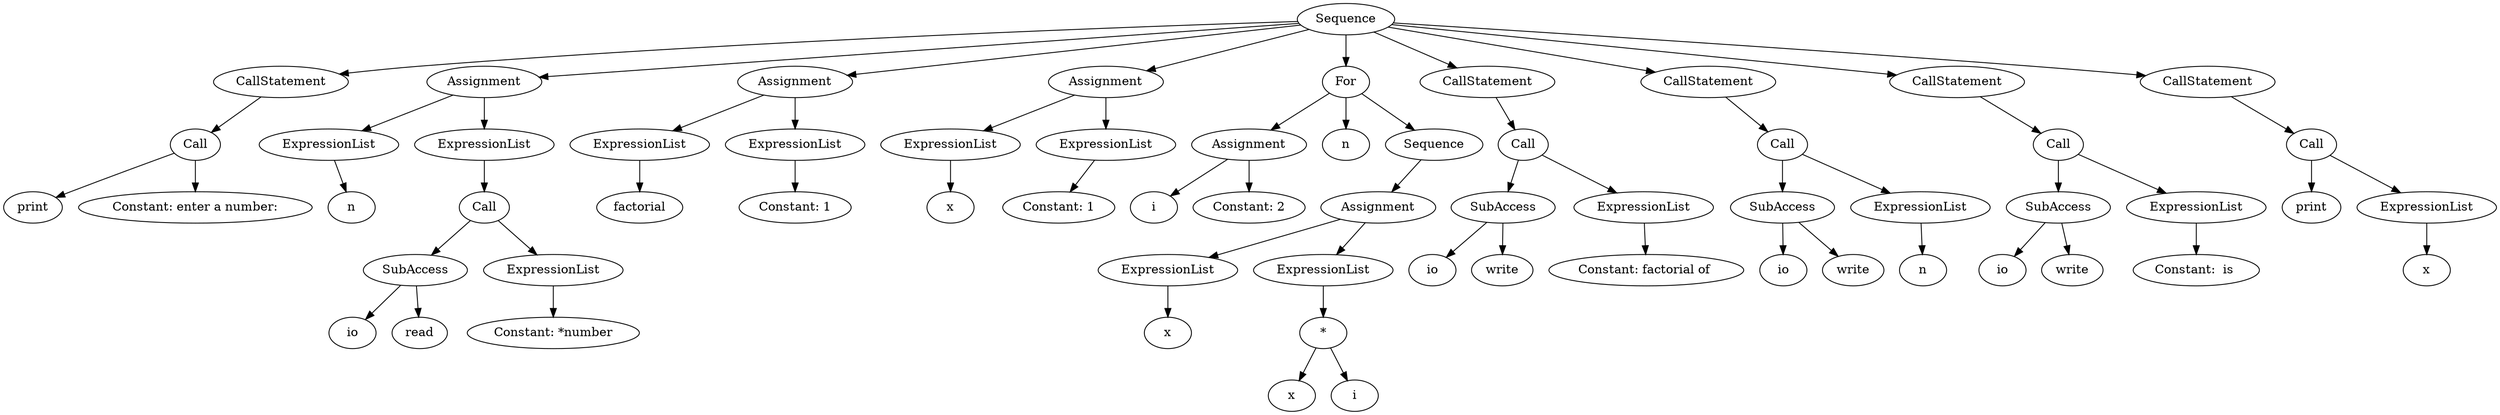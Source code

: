 digraph {
  0[label="Sequence"];
  1[label="CallStatement"];
  0 -> 1
  2[label="Call"];
  1 -> 2
  3[label="print"];
  2 -> 3
  4[label="Constant: enter a number:"];
  2 -> 4
  5[label="Assignment"];
  0 -> 5
  6[label="ExpressionList"];
  5 -> 6
  7[label="n"];
  6 -> 7
  8[label="ExpressionList"];
  5 -> 8
  9[label="Call"];
  8 -> 9
  10[label="SubAccess"];
  9 -> 10
  11[label="io"];
  10 -> 11
  12[label="read"];
  10 -> 12
  13[label="ExpressionList"];
  9 -> 13
  14[label="Constant: *number"];
  13 -> 14
  15[label="Assignment"];
  0 -> 15
  16[label="ExpressionList"];
  15 -> 16
  17[label="factorial"];
  16 -> 17
  18[label="ExpressionList"];
  15 -> 18
  19[label="Constant: 1"];
  18 -> 19
  20[label="Assignment"];
  0 -> 20
  21[label="ExpressionList"];
  20 -> 21
  22[label="x"];
  21 -> 22
  23[label="ExpressionList"];
  20 -> 23
  24[label="Constant: 1"];
  23 -> 24
  25[label="For"];
  0 -> 25
  26[label="Assignment"];
  25 -> 26
  27[label="i"];
  26 -> 27
  28[label="Constant: 2"];
  26 -> 28
  29[label="n"];
  25 -> 29
  30[label="Sequence"];
  25 -> 30
  31[label="Assignment"];
  30 -> 31
  32[label="ExpressionList"];
  31 -> 32
  33[label="x"];
  32 -> 33
  34[label="ExpressionList"];
  31 -> 34
  35[label="*"];
  34 -> 35
  36[label="x"];
  35 -> 36
  37[label="i"];
  35 -> 37
  38[label="CallStatement"];
  0 -> 38
  39[label="Call"];
  38 -> 39
  40[label="SubAccess"];
  39 -> 40
  41[label="io"];
  40 -> 41
  42[label="write"];
  40 -> 42
  43[label="ExpressionList"];
  39 -> 43
  44[label="Constant: factorial of "];
  43 -> 44
  45[label="CallStatement"];
  0 -> 45
  46[label="Call"];
  45 -> 46
  47[label="SubAccess"];
  46 -> 47
  48[label="io"];
  47 -> 48
  49[label="write"];
  47 -> 49
  50[label="ExpressionList"];
  46 -> 50
  51[label="n"];
  50 -> 51
  52[label="CallStatement"];
  0 -> 52
  53[label="Call"];
  52 -> 53
  54[label="SubAccess"];
  53 -> 54
  55[label="io"];
  54 -> 55
  56[label="write"];
  54 -> 56
  57[label="ExpressionList"];
  53 -> 57
  58[label="Constant:  is "];
  57 -> 58
  59[label="CallStatement"];
  0 -> 59
  60[label="Call"];
  59 -> 60
  61[label="print"];
  60 -> 61
  62[label="ExpressionList"];
  60 -> 62
  63[label="x"];
  62 -> 63
}
